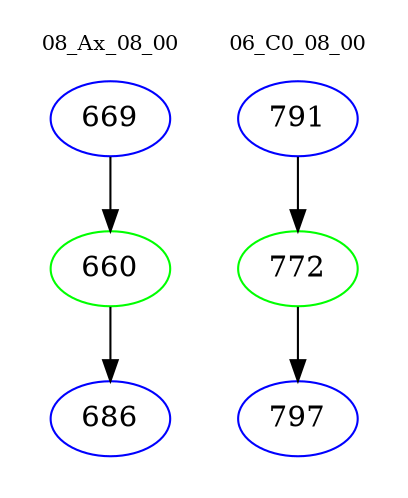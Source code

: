 digraph{
subgraph cluster_0 {
color = white
label = "08_Ax_08_00";
fontsize=10;
T0_669 [label="669", color="blue"]
T0_669 -> T0_660 [color="black"]
T0_660 [label="660", color="green"]
T0_660 -> T0_686 [color="black"]
T0_686 [label="686", color="blue"]
}
subgraph cluster_1 {
color = white
label = "06_C0_08_00";
fontsize=10;
T1_791 [label="791", color="blue"]
T1_791 -> T1_772 [color="black"]
T1_772 [label="772", color="green"]
T1_772 -> T1_797 [color="black"]
T1_797 [label="797", color="blue"]
}
}
